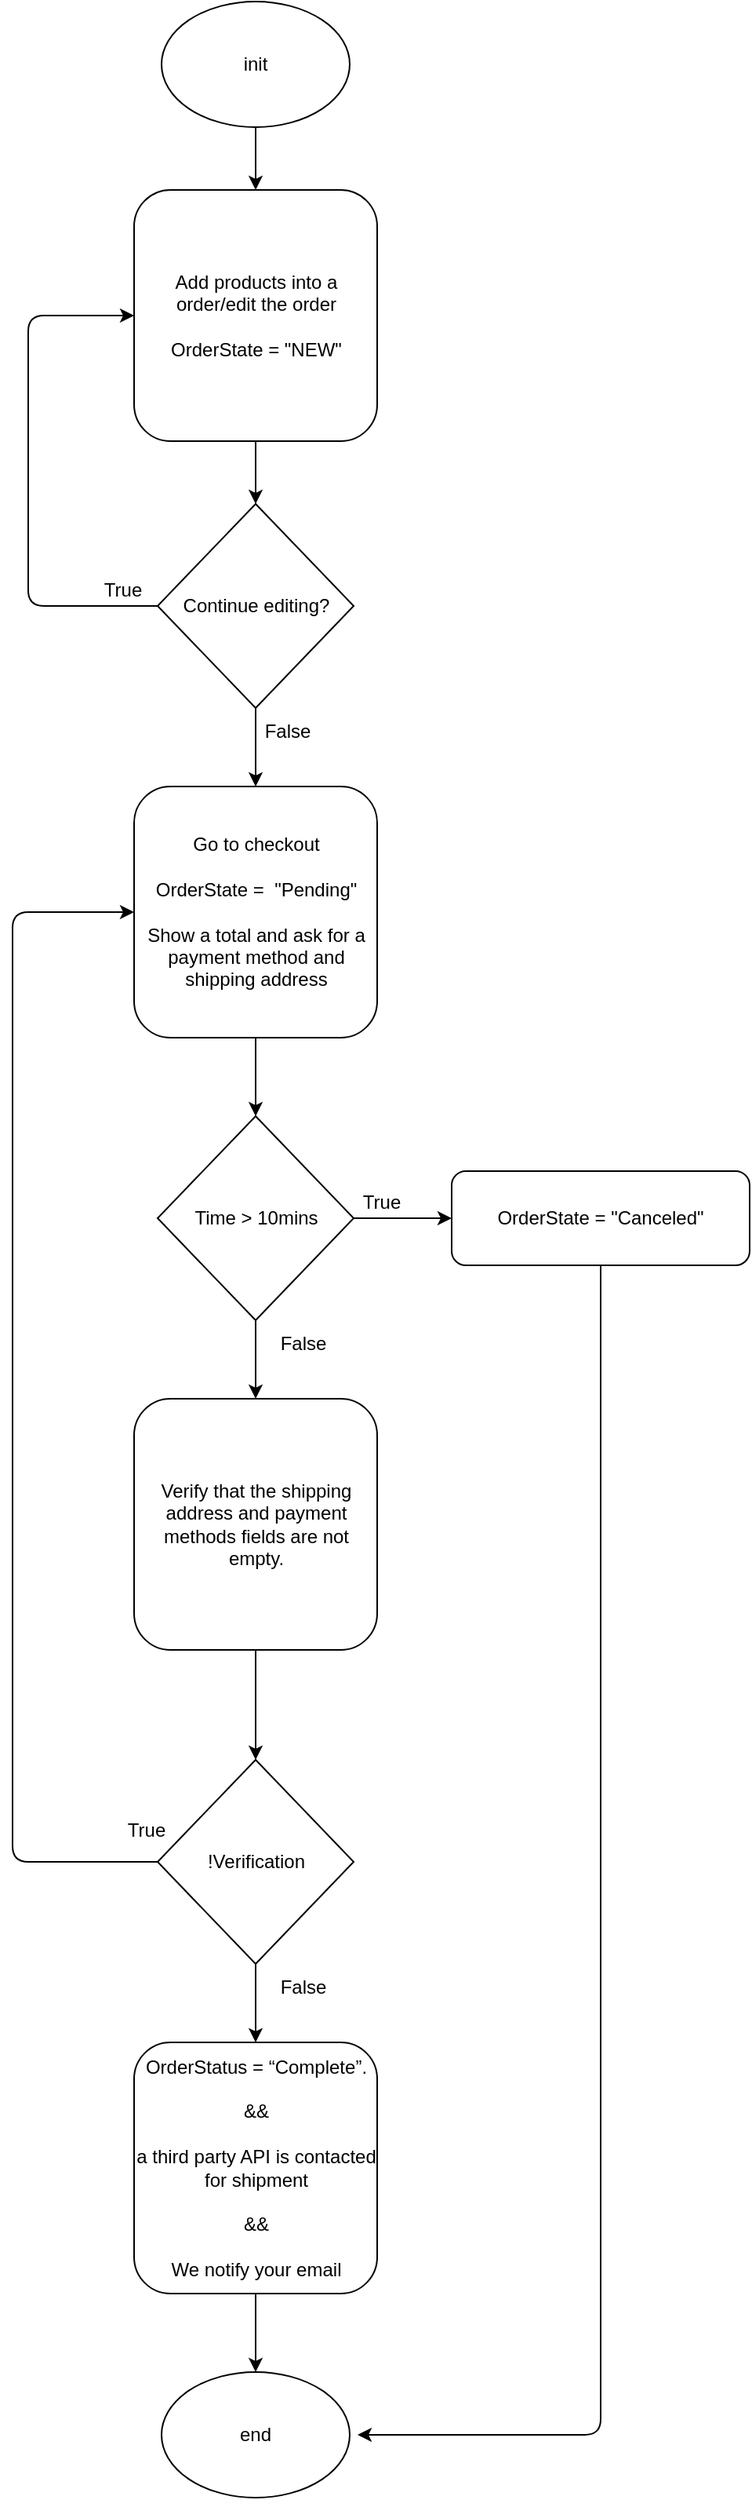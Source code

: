 <mxfile>
    <diagram id="NbezU6VtvJ0dP65xMqdR" name="Page-1">
        <mxGraphModel dx="965" dy="762" grid="1" gridSize="10" guides="1" tooltips="1" connect="1" arrows="1" fold="1" page="1" pageScale="1" pageWidth="850" pageHeight="1100" math="0" shadow="0">
            <root>
                <mxCell id="0"/>
                <mxCell id="1" parent="0"/>
                <mxCell id="3" style="edgeStyle=none;html=1;" edge="1" parent="1" source="2">
                    <mxGeometry relative="1" as="geometry">
                        <mxPoint x="365" y="140" as="targetPoint"/>
                    </mxGeometry>
                </mxCell>
                <mxCell id="2" value="init" style="ellipse;whiteSpace=wrap;html=1;" vertex="1" parent="1">
                    <mxGeometry x="305" y="20" width="120" height="80" as="geometry"/>
                </mxCell>
                <mxCell id="6" style="edgeStyle=none;html=1;" edge="1" parent="1" source="4">
                    <mxGeometry relative="1" as="geometry">
                        <mxPoint x="365" y="340" as="targetPoint"/>
                    </mxGeometry>
                </mxCell>
                <mxCell id="4" value="Add products into a order/edit the order&lt;br&gt;&lt;br&gt;OrderState = &quot;NEW&quot;" style="rounded=1;whiteSpace=wrap;html=1;" vertex="1" parent="1">
                    <mxGeometry x="287.5" y="140" width="155" height="160" as="geometry"/>
                </mxCell>
                <mxCell id="8" style="edgeStyle=none;html=1;entryX=0;entryY=0.5;entryDx=0;entryDy=0;" edge="1" parent="1" source="7" target="4">
                    <mxGeometry relative="1" as="geometry">
                        <Array as="points">
                            <mxPoint x="220" y="405"/>
                            <mxPoint x="220" y="220"/>
                        </Array>
                    </mxGeometry>
                </mxCell>
                <mxCell id="10" style="edgeStyle=none;html=1;" edge="1" parent="1" source="7">
                    <mxGeometry relative="1" as="geometry">
                        <mxPoint x="365" y="520" as="targetPoint"/>
                    </mxGeometry>
                </mxCell>
                <mxCell id="7" value="Continue editing?" style="rhombus;whiteSpace=wrap;html=1;" vertex="1" parent="1">
                    <mxGeometry x="302.5" y="340" width="125" height="130" as="geometry"/>
                </mxCell>
                <mxCell id="9" value="True" style="text;html=1;align=center;verticalAlign=middle;resizable=0;points=[];autosize=1;strokeColor=none;fillColor=none;" vertex="1" parent="1">
                    <mxGeometry x="255" y="380" width="50" height="30" as="geometry"/>
                </mxCell>
                <mxCell id="11" value="False" style="text;html=1;align=center;verticalAlign=middle;resizable=0;points=[];autosize=1;strokeColor=none;fillColor=none;" vertex="1" parent="1">
                    <mxGeometry x="360" y="470" width="50" height="30" as="geometry"/>
                </mxCell>
                <mxCell id="13" style="edgeStyle=none;html=1;" edge="1" parent="1" source="12">
                    <mxGeometry relative="1" as="geometry">
                        <mxPoint x="365" y="730" as="targetPoint"/>
                    </mxGeometry>
                </mxCell>
                <mxCell id="12" value="Go to checkout&lt;br&gt;&lt;br&gt;OrderState =&amp;nbsp; &quot;Pending&quot;&lt;br&gt;&lt;br&gt;Show a total and ask for a payment method and shipping address" style="rounded=1;whiteSpace=wrap;html=1;" vertex="1" parent="1">
                    <mxGeometry x="287.5" y="520" width="155" height="160" as="geometry"/>
                </mxCell>
                <mxCell id="15" style="edgeStyle=none;html=1;" edge="1" parent="1" source="14">
                    <mxGeometry relative="1" as="geometry">
                        <mxPoint x="490" y="795" as="targetPoint"/>
                    </mxGeometry>
                </mxCell>
                <mxCell id="19" style="edgeStyle=none;html=1;" edge="1" parent="1" source="14">
                    <mxGeometry relative="1" as="geometry">
                        <mxPoint x="365" y="910" as="targetPoint"/>
                    </mxGeometry>
                </mxCell>
                <mxCell id="14" value="Time &amp;gt; 10mins" style="rhombus;whiteSpace=wrap;html=1;" vertex="1" parent="1">
                    <mxGeometry x="302.5" y="730" width="125" height="130" as="geometry"/>
                </mxCell>
                <mxCell id="16" value="True" style="text;html=1;align=center;verticalAlign=middle;resizable=0;points=[];autosize=1;strokeColor=none;fillColor=none;" vertex="1" parent="1">
                    <mxGeometry x="420" y="770" width="50" height="30" as="geometry"/>
                </mxCell>
                <mxCell id="17" value="False" style="text;html=1;align=center;verticalAlign=middle;resizable=0;points=[];autosize=1;strokeColor=none;fillColor=none;" vertex="1" parent="1">
                    <mxGeometry x="370" y="860" width="50" height="30" as="geometry"/>
                </mxCell>
                <mxCell id="33" style="edgeStyle=none;html=1;" edge="1" parent="1" source="18">
                    <mxGeometry relative="1" as="geometry">
                        <mxPoint x="430" y="1570" as="targetPoint"/>
                        <Array as="points">
                            <mxPoint x="585" y="1570"/>
                        </Array>
                    </mxGeometry>
                </mxCell>
                <mxCell id="18" value="OrderState = &quot;Canceled&quot;" style="rounded=1;whiteSpace=wrap;html=1;" vertex="1" parent="1">
                    <mxGeometry x="490" y="765" width="190" height="60" as="geometry"/>
                </mxCell>
                <mxCell id="24" style="edgeStyle=none;html=1;" edge="1" parent="1" source="23">
                    <mxGeometry relative="1" as="geometry">
                        <mxPoint x="365" y="1140" as="targetPoint"/>
                    </mxGeometry>
                </mxCell>
                <mxCell id="23" value="Verify that the shipping address and payment methods fields are not empty." style="rounded=1;whiteSpace=wrap;html=1;" vertex="1" parent="1">
                    <mxGeometry x="287.5" y="910" width="155" height="160" as="geometry"/>
                </mxCell>
                <mxCell id="26" style="edgeStyle=none;html=1;entryX=0;entryY=0.5;entryDx=0;entryDy=0;" edge="1" parent="1" source="25" target="12">
                    <mxGeometry relative="1" as="geometry">
                        <Array as="points">
                            <mxPoint x="210" y="1205"/>
                            <mxPoint x="210" y="600"/>
                        </Array>
                    </mxGeometry>
                </mxCell>
                <mxCell id="29" style="edgeStyle=none;html=1;" edge="1" parent="1" source="25">
                    <mxGeometry relative="1" as="geometry">
                        <mxPoint x="365" y="1320" as="targetPoint"/>
                    </mxGeometry>
                </mxCell>
                <mxCell id="25" value="!Verification" style="rhombus;whiteSpace=wrap;html=1;" vertex="1" parent="1">
                    <mxGeometry x="302.5" y="1140" width="125" height="130" as="geometry"/>
                </mxCell>
                <mxCell id="27" value="True" style="text;html=1;align=center;verticalAlign=middle;resizable=0;points=[];autosize=1;strokeColor=none;fillColor=none;" vertex="1" parent="1">
                    <mxGeometry x="270" y="1170" width="50" height="30" as="geometry"/>
                </mxCell>
                <mxCell id="28" value="False" style="text;html=1;align=center;verticalAlign=middle;resizable=0;points=[];autosize=1;strokeColor=none;fillColor=none;" vertex="1" parent="1">
                    <mxGeometry x="370" y="1270" width="50" height="30" as="geometry"/>
                </mxCell>
                <mxCell id="31" style="edgeStyle=none;html=1;" edge="1" parent="1" source="30">
                    <mxGeometry relative="1" as="geometry">
                        <mxPoint x="365" y="1530" as="targetPoint"/>
                    </mxGeometry>
                </mxCell>
                <mxCell id="30" value="&lt;div&gt;OrderStatus = “Complete”.&lt;/div&gt;&lt;div&gt;&lt;br&gt;&lt;/div&gt;&lt;div&gt;&amp;amp;&amp;amp;&lt;/div&gt;&lt;div&gt;&lt;br&gt;&lt;/div&gt;&lt;div&gt;a third party API is contacted for shipment&lt;/div&gt;&lt;div&gt;&lt;br&gt;&lt;/div&gt;&lt;div&gt;&amp;amp;&amp;amp;&lt;/div&gt;&lt;div&gt;&lt;br&gt;&lt;/div&gt;&lt;div&gt;We notify your email&lt;/div&gt;" style="rounded=1;whiteSpace=wrap;html=1;" vertex="1" parent="1">
                    <mxGeometry x="287.5" y="1320" width="155" height="160" as="geometry"/>
                </mxCell>
                <mxCell id="32" value="end" style="ellipse;whiteSpace=wrap;html=1;" vertex="1" parent="1">
                    <mxGeometry x="305" y="1530" width="120" height="80" as="geometry"/>
                </mxCell>
            </root>
        </mxGraphModel>
    </diagram>
</mxfile>